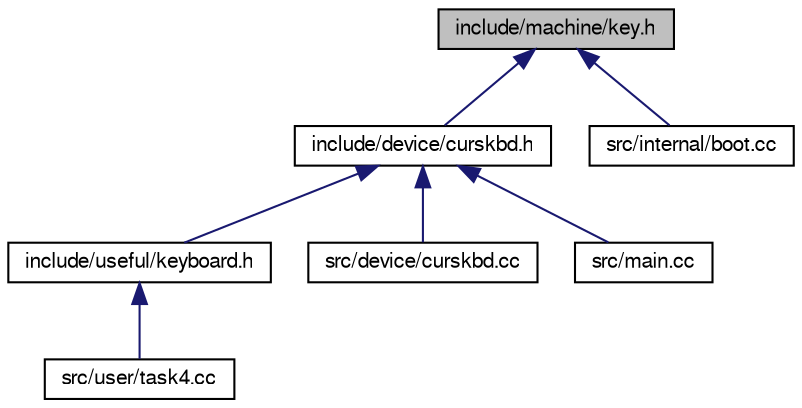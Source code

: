 digraph "include/machine/key.h"
{
  bgcolor="transparent";
  edge [fontname="FreeSans",fontsize="10",labelfontname="FreeSans",labelfontsize="10"];
  node [fontname="FreeSans",fontsize="10",shape=record];
  Node1 [label="include/machine/key.h",height=0.2,width=0.4,color="black", fillcolor="grey75", style="filled" fontcolor="black"];
  Node1 -> Node2 [dir="back",color="midnightblue",fontsize="10",style="solid",fontname="FreeSans"];
  Node2 [label="include/device/curskbd.h",height=0.2,width=0.4,color="black",URL="$curskbd_8h.html"];
  Node2 -> Node3 [dir="back",color="midnightblue",fontsize="10",style="solid",fontname="FreeSans"];
  Node3 [label="include/useful/keyboard.h",height=0.2,width=0.4,color="black",URL="$keyboard_8h.html"];
  Node3 -> Node4 [dir="back",color="midnightblue",fontsize="10",style="solid",fontname="FreeSans"];
  Node4 [label="src/user/task4.cc",height=0.2,width=0.4,color="black",URL="$task4_8cc.html"];
  Node2 -> Node5 [dir="back",color="midnightblue",fontsize="10",style="solid",fontname="FreeSans"];
  Node5 [label="src/device/curskbd.cc",height=0.2,width=0.4,color="black",URL="$curskbd_8cc.html"];
  Node2 -> Node6 [dir="back",color="midnightblue",fontsize="10",style="solid",fontname="FreeSans"];
  Node6 [label="src/main.cc",height=0.2,width=0.4,color="black",URL="$main_8cc.html"];
  Node1 -> Node7 [dir="back",color="midnightblue",fontsize="10",style="solid",fontname="FreeSans"];
  Node7 [label="src/internal/boot.cc",height=0.2,width=0.4,color="black",URL="$boot_8cc.html",tooltip="startup code"];
}
